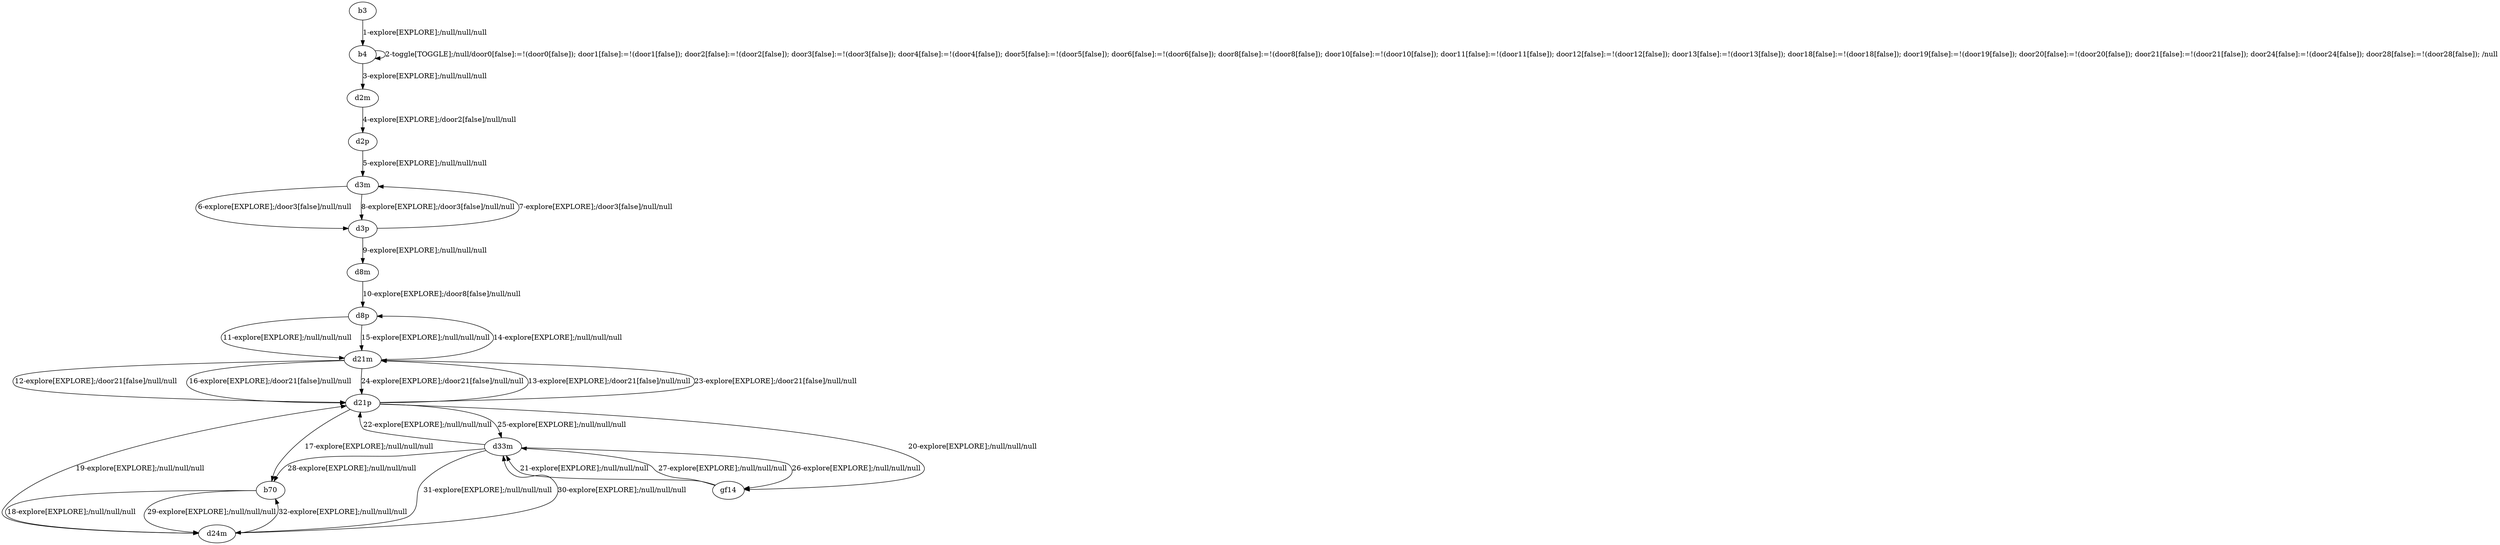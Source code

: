 # Total number of goals covered by this test: 1
# d24m --> b70

digraph g {
"b3" -> "b4" [label = "1-explore[EXPLORE];/null/null/null"];
"b4" -> "b4" [label = "2-toggle[TOGGLE];/null/door0[false]:=!(door0[false]); door1[false]:=!(door1[false]); door2[false]:=!(door2[false]); door3[false]:=!(door3[false]); door4[false]:=!(door4[false]); door5[false]:=!(door5[false]); door6[false]:=!(door6[false]); door8[false]:=!(door8[false]); door10[false]:=!(door10[false]); door11[false]:=!(door11[false]); door12[false]:=!(door12[false]); door13[false]:=!(door13[false]); door18[false]:=!(door18[false]); door19[false]:=!(door19[false]); door20[false]:=!(door20[false]); door21[false]:=!(door21[false]); door24[false]:=!(door24[false]); door28[false]:=!(door28[false]); /null"];
"b4" -> "d2m" [label = "3-explore[EXPLORE];/null/null/null"];
"d2m" -> "d2p" [label = "4-explore[EXPLORE];/door2[false]/null/null"];
"d2p" -> "d3m" [label = "5-explore[EXPLORE];/null/null/null"];
"d3m" -> "d3p" [label = "6-explore[EXPLORE];/door3[false]/null/null"];
"d3p" -> "d3m" [label = "7-explore[EXPLORE];/door3[false]/null/null"];
"d3m" -> "d3p" [label = "8-explore[EXPLORE];/door3[false]/null/null"];
"d3p" -> "d8m" [label = "9-explore[EXPLORE];/null/null/null"];
"d8m" -> "d8p" [label = "10-explore[EXPLORE];/door8[false]/null/null"];
"d8p" -> "d21m" [label = "11-explore[EXPLORE];/null/null/null"];
"d21m" -> "d21p" [label = "12-explore[EXPLORE];/door21[false]/null/null"];
"d21p" -> "d21m" [label = "13-explore[EXPLORE];/door21[false]/null/null"];
"d21m" -> "d8p" [label = "14-explore[EXPLORE];/null/null/null"];
"d8p" -> "d21m" [label = "15-explore[EXPLORE];/null/null/null"];
"d21m" -> "d21p" [label = "16-explore[EXPLORE];/door21[false]/null/null"];
"d21p" -> "b70" [label = "17-explore[EXPLORE];/null/null/null"];
"b70" -> "d24m" [label = "18-explore[EXPLORE];/null/null/null"];
"d24m" -> "d21p" [label = "19-explore[EXPLORE];/null/null/null"];
"d21p" -> "gf14" [label = "20-explore[EXPLORE];/null/null/null"];
"gf14" -> "d33m" [label = "21-explore[EXPLORE];/null/null/null"];
"d33m" -> "d21p" [label = "22-explore[EXPLORE];/null/null/null"];
"d21p" -> "d21m" [label = "23-explore[EXPLORE];/door21[false]/null/null"];
"d21m" -> "d21p" [label = "24-explore[EXPLORE];/door21[false]/null/null"];
"d21p" -> "d33m" [label = "25-explore[EXPLORE];/null/null/null"];
"d33m" -> "gf14" [label = "26-explore[EXPLORE];/null/null/null"];
"gf14" -> "d33m" [label = "27-explore[EXPLORE];/null/null/null"];
"d33m" -> "b70" [label = "28-explore[EXPLORE];/null/null/null"];
"b70" -> "d24m" [label = "29-explore[EXPLORE];/null/null/null"];
"d24m" -> "d33m" [label = "30-explore[EXPLORE];/null/null/null"];
"d33m" -> "d24m" [label = "31-explore[EXPLORE];/null/null/null"];
"d24m" -> "b70" [label = "32-explore[EXPLORE];/null/null/null"];
}